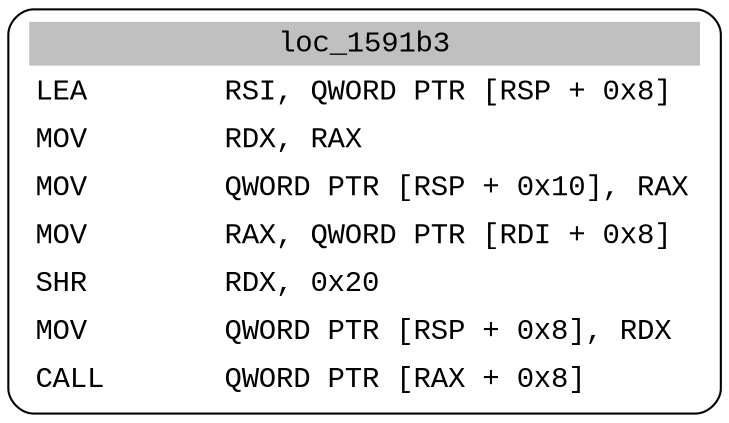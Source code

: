 digraph asm_graph {
1941 [
shape="Mrecord" fontname="Courier New"label =<<table border="0" cellborder="0" cellpadding="3"><tr><td align="center" colspan="2" bgcolor="grey">loc_1591b3</td></tr><tr><td align="left">LEA        RSI, QWORD PTR [RSP + 0x8]</td></tr><tr><td align="left">MOV        RDX, RAX</td></tr><tr><td align="left">MOV        QWORD PTR [RSP + 0x10], RAX</td></tr><tr><td align="left">MOV        RAX, QWORD PTR [RDI + 0x8]</td></tr><tr><td align="left">SHR        RDX, 0x20</td></tr><tr><td align="left">MOV        QWORD PTR [RSP + 0x8], RDX</td></tr><tr><td align="left">CALL       QWORD PTR [RAX + 0x8]</td></tr></table>> ];
}